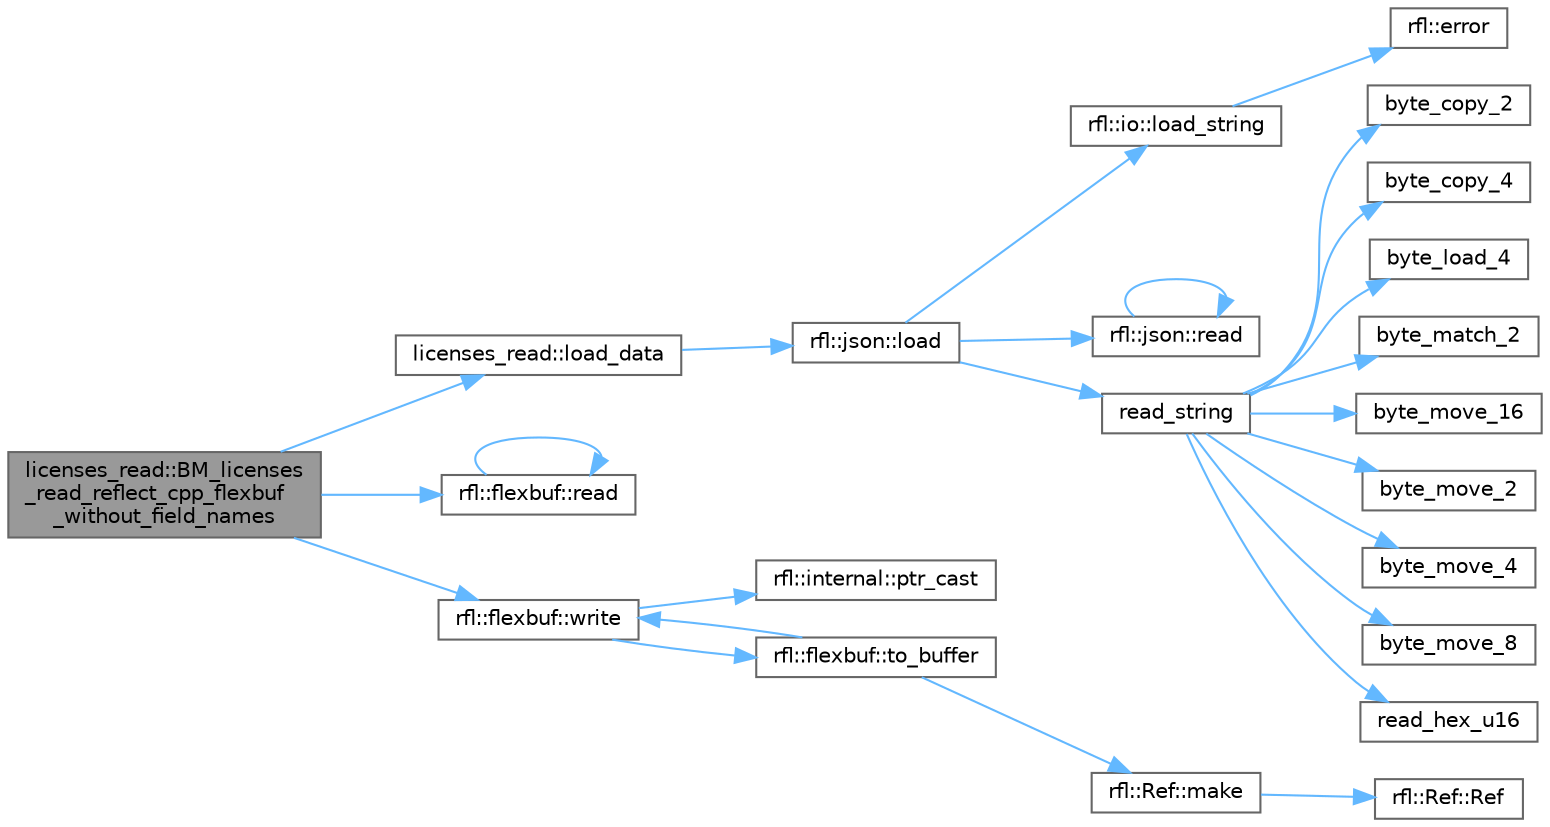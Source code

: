 digraph "licenses_read::BM_licenses_read_reflect_cpp_flexbuf_without_field_names"
{
 // LATEX_PDF_SIZE
  bgcolor="transparent";
  edge [fontname=Helvetica,fontsize=10,labelfontname=Helvetica,labelfontsize=10];
  node [fontname=Helvetica,fontsize=10,shape=box,height=0.2,width=0.4];
  rankdir="LR";
  Node1 [id="Node000001",label="licenses_read::BM_licenses\l_read_reflect_cpp_flexbuf\l_without_field_names",height=0.2,width=0.4,color="gray40", fillcolor="grey60", style="filled", fontcolor="black",tooltip=" "];
  Node1 -> Node2 [id="edge25_Node000001_Node000002",color="steelblue1",style="solid",tooltip=" "];
  Node2 [id="Node000002",label="licenses_read::load_data",height=0.2,width=0.4,color="grey40", fillcolor="white", style="filled",URL="$namespacelicenses__read.html#af29d6978393f941e6149191e1cbbaef9",tooltip=" "];
  Node2 -> Node3 [id="edge26_Node000002_Node000003",color="steelblue1",style="solid",tooltip=" "];
  Node3 [id="Node000003",label="rfl::json::load",height=0.2,width=0.4,color="grey40", fillcolor="white", style="filled",URL="$namespacerfl_1_1json.html#ad44cd984a06c20921fc621d115e17cab",tooltip=" "];
  Node3 -> Node4 [id="edge27_Node000003_Node000004",color="steelblue1",style="solid",tooltip=" "];
  Node4 [id="Node000004",label="rfl::io::load_string",height=0.2,width=0.4,color="grey40", fillcolor="white", style="filled",URL="$namespacerfl_1_1io.html#abef8f6773d8fd7258ba35772521c371a",tooltip=" "];
  Node4 -> Node5 [id="edge28_Node000004_Node000005",color="steelblue1",style="solid",tooltip=" "];
  Node5 [id="Node000005",label="rfl::error",height=0.2,width=0.4,color="grey40", fillcolor="white", style="filled",URL="$namespacerfl.html#a6625864c6c297dfdc3d3c3ee3181dd8c",tooltip="Shorthand for unexpected error."];
  Node3 -> Node6 [id="edge29_Node000003_Node000006",color="steelblue1",style="solid",tooltip=" "];
  Node6 [id="Node000006",label="rfl::json::read",height=0.2,width=0.4,color="grey40", fillcolor="white", style="filled",URL="$namespacerfl_1_1json.html#a905573518eca04a9c269d1bb32de7dd1",tooltip="Parses an object from a JSON var."];
  Node6 -> Node6 [id="edge30_Node000006_Node000006",color="steelblue1",style="solid",tooltip=" "];
  Node3 -> Node7 [id="edge31_Node000003_Node000007",color="steelblue1",style="solid",tooltip=" "];
  Node7 [id="Node000007",label="read_string",height=0.2,width=0.4,color="grey40", fillcolor="white", style="filled",URL="$yyjson_8c.html#a804945ea7ab88a55f6c71afe2ef28508",tooltip=" "];
  Node7 -> Node8 [id="edge32_Node000007_Node000008",color="steelblue1",style="solid",tooltip=" "];
  Node8 [id="Node000008",label="byte_copy_2",height=0.2,width=0.4,color="grey40", fillcolor="white", style="filled",URL="$yyjson_8c.html#ac6a11726824f52b6413a67488f5a3152",tooltip=" "];
  Node7 -> Node9 [id="edge33_Node000007_Node000009",color="steelblue1",style="solid",tooltip=" "];
  Node9 [id="Node000009",label="byte_copy_4",height=0.2,width=0.4,color="grey40", fillcolor="white", style="filled",URL="$yyjson_8c.html#a98219967baeab34ab615b4ccda0df146",tooltip=" "];
  Node7 -> Node10 [id="edge34_Node000007_Node000010",color="steelblue1",style="solid",tooltip=" "];
  Node10 [id="Node000010",label="byte_load_4",height=0.2,width=0.4,color="grey40", fillcolor="white", style="filled",URL="$yyjson_8c.html#a87c460a03bebacd0dcdad97440488c2b",tooltip=" "];
  Node7 -> Node11 [id="edge35_Node000007_Node000011",color="steelblue1",style="solid",tooltip=" "];
  Node11 [id="Node000011",label="byte_match_2",height=0.2,width=0.4,color="grey40", fillcolor="white", style="filled",URL="$yyjson_8c.html#a3a0b543ccc96758e3d9632773ab82632",tooltip=" "];
  Node7 -> Node12 [id="edge36_Node000007_Node000012",color="steelblue1",style="solid",tooltip=" "];
  Node12 [id="Node000012",label="byte_move_16",height=0.2,width=0.4,color="grey40", fillcolor="white", style="filled",URL="$yyjson_8c.html#a133d71145abef5ab727e5d3bc7d7d3cc",tooltip=" "];
  Node7 -> Node13 [id="edge37_Node000007_Node000013",color="steelblue1",style="solid",tooltip=" "];
  Node13 [id="Node000013",label="byte_move_2",height=0.2,width=0.4,color="grey40", fillcolor="white", style="filled",URL="$yyjson_8c.html#a937b93922fffb9ba4853a8c20954aa5b",tooltip=" "];
  Node7 -> Node14 [id="edge38_Node000007_Node000014",color="steelblue1",style="solid",tooltip=" "];
  Node14 [id="Node000014",label="byte_move_4",height=0.2,width=0.4,color="grey40", fillcolor="white", style="filled",URL="$yyjson_8c.html#aa5ca17990694a6718874be6817b38ed4",tooltip=" "];
  Node7 -> Node15 [id="edge39_Node000007_Node000015",color="steelblue1",style="solid",tooltip=" "];
  Node15 [id="Node000015",label="byte_move_8",height=0.2,width=0.4,color="grey40", fillcolor="white", style="filled",URL="$yyjson_8c.html#a358fd32f651a73a41814fb2229dae049",tooltip=" "];
  Node7 -> Node16 [id="edge40_Node000007_Node000016",color="steelblue1",style="solid",tooltip=" "];
  Node16 [id="Node000016",label="read_hex_u16",height=0.2,width=0.4,color="grey40", fillcolor="white", style="filled",URL="$yyjson_8c.html#add45e53bf46ccf2467cc535d9bd89717",tooltip=" "];
  Node1 -> Node17 [id="edge41_Node000001_Node000017",color="steelblue1",style="solid",tooltip=" "];
  Node17 [id="Node000017",label="rfl::flexbuf::read",height=0.2,width=0.4,color="grey40", fillcolor="white", style="filled",URL="$namespacerfl_1_1flexbuf.html#a3be0ed76817ef6f55d6988546b580fe6",tooltip="Parses an object from flexbuf var."];
  Node17 -> Node17 [id="edge42_Node000017_Node000017",color="steelblue1",style="solid",tooltip=" "];
  Node1 -> Node18 [id="edge43_Node000001_Node000018",color="steelblue1",style="solid",tooltip=" "];
  Node18 [id="Node000018",label="rfl::flexbuf::write",height=0.2,width=0.4,color="grey40", fillcolor="white", style="filled",URL="$namespacerfl_1_1flexbuf.html#a43e68ebf4a20d5e185c1f9b216c72f7a",tooltip="Writes an object to flexbuf."];
  Node18 -> Node19 [id="edge44_Node000018_Node000019",color="steelblue1",style="solid",tooltip=" "];
  Node19 [id="Node000019",label="rfl::internal::ptr_cast",height=0.2,width=0.4,color="grey40", fillcolor="white", style="filled",URL="$namespacerfl_1_1internal.html#a0e3f14355090a86bc6064dff6368347b",tooltip=" "];
  Node18 -> Node20 [id="edge45_Node000018_Node000020",color="steelblue1",style="solid",tooltip=" "];
  Node20 [id="Node000020",label="rfl::flexbuf::to_buffer",height=0.2,width=0.4,color="grey40", fillcolor="white", style="filled",URL="$namespacerfl_1_1flexbuf.html#a326695dac0903351b52218217be7a525",tooltip=" "];
  Node20 -> Node21 [id="edge46_Node000020_Node000021",color="steelblue1",style="solid",tooltip=" "];
  Node21 [id="Node000021",label="rfl::Ref::make",height=0.2,width=0.4,color="grey40", fillcolor="white", style="filled",URL="$classrfl_1_1_ref.html#a1501cd0fd114b2dd113fb3abe974275d",tooltip=" "];
  Node21 -> Node22 [id="edge47_Node000021_Node000022",color="steelblue1",style="solid",tooltip=" "];
  Node22 [id="Node000022",label="rfl::Ref::Ref",height=0.2,width=0.4,color="grey40", fillcolor="white", style="filled",URL="$classrfl_1_1_ref.html#a157d7b0b3b1bc2b0833c0843bf056d04",tooltip=" "];
  Node20 -> Node18 [id="edge48_Node000020_Node000018",color="steelblue1",style="solid",tooltip=" "];
}
